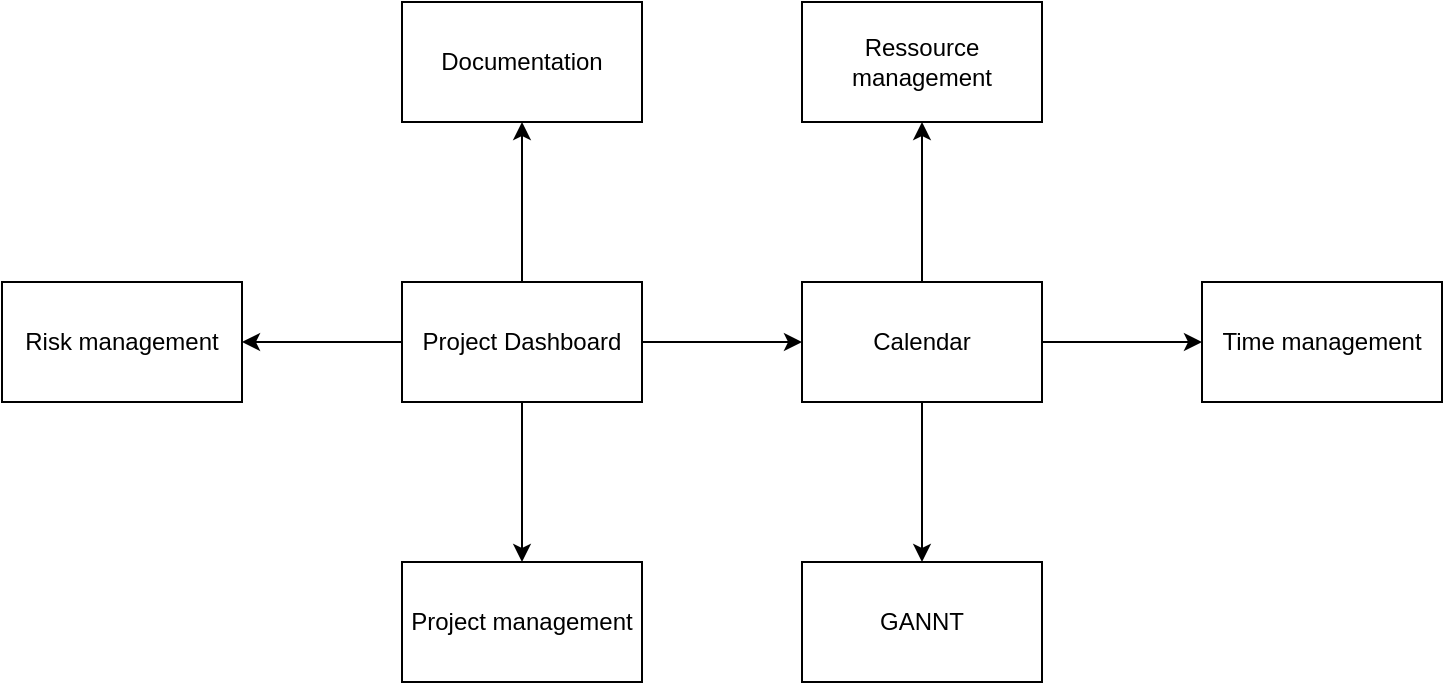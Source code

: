 <mxfile version="24.0.2" type="device">
  <diagram name="Side-1" id="FBis1HKJ4ZTAvGvbIFf1">
    <mxGraphModel dx="1242" dy="535" grid="1" gridSize="10" guides="1" tooltips="1" connect="1" arrows="1" fold="1" page="1" pageScale="1" pageWidth="827" pageHeight="1169" math="0" shadow="0">
      <root>
        <mxCell id="0" />
        <mxCell id="1" parent="0" />
        <mxCell id="2eJlldGCKpMj3hZRuWo--3" value="" style="edgeStyle=orthogonalEdgeStyle;rounded=0;orthogonalLoop=1;jettySize=auto;html=1;" edge="1" parent="1" source="2eJlldGCKpMj3hZRuWo--1" target="2eJlldGCKpMj3hZRuWo--2">
          <mxGeometry relative="1" as="geometry" />
        </mxCell>
        <mxCell id="2eJlldGCKpMj3hZRuWo--5" value="" style="edgeStyle=orthogonalEdgeStyle;rounded=0;orthogonalLoop=1;jettySize=auto;html=1;" edge="1" parent="1" source="2eJlldGCKpMj3hZRuWo--1" target="2eJlldGCKpMj3hZRuWo--4">
          <mxGeometry relative="1" as="geometry" />
        </mxCell>
        <mxCell id="2eJlldGCKpMj3hZRuWo--7" value="" style="edgeStyle=orthogonalEdgeStyle;rounded=0;orthogonalLoop=1;jettySize=auto;html=1;" edge="1" parent="1" source="2eJlldGCKpMj3hZRuWo--1" target="2eJlldGCKpMj3hZRuWo--6">
          <mxGeometry relative="1" as="geometry" />
        </mxCell>
        <mxCell id="2eJlldGCKpMj3hZRuWo--9" value="" style="edgeStyle=orthogonalEdgeStyle;rounded=0;orthogonalLoop=1;jettySize=auto;html=1;" edge="1" parent="1" source="2eJlldGCKpMj3hZRuWo--1" target="2eJlldGCKpMj3hZRuWo--8">
          <mxGeometry relative="1" as="geometry" />
        </mxCell>
        <mxCell id="2eJlldGCKpMj3hZRuWo--1" value="Project Dashboard" style="rounded=0;whiteSpace=wrap;html=1;" vertex="1" parent="1">
          <mxGeometry x="240" y="170" width="120" height="60" as="geometry" />
        </mxCell>
        <mxCell id="2eJlldGCKpMj3hZRuWo--11" value="" style="edgeStyle=orthogonalEdgeStyle;rounded=0;orthogonalLoop=1;jettySize=auto;html=1;" edge="1" parent="1" source="2eJlldGCKpMj3hZRuWo--2" target="2eJlldGCKpMj3hZRuWo--10">
          <mxGeometry relative="1" as="geometry" />
        </mxCell>
        <mxCell id="2eJlldGCKpMj3hZRuWo--13" value="" style="edgeStyle=orthogonalEdgeStyle;rounded=0;orthogonalLoop=1;jettySize=auto;html=1;" edge="1" parent="1" source="2eJlldGCKpMj3hZRuWo--2" target="2eJlldGCKpMj3hZRuWo--12">
          <mxGeometry relative="1" as="geometry" />
        </mxCell>
        <mxCell id="2eJlldGCKpMj3hZRuWo--15" value="" style="edgeStyle=orthogonalEdgeStyle;rounded=0;orthogonalLoop=1;jettySize=auto;html=1;" edge="1" parent="1" source="2eJlldGCKpMj3hZRuWo--2" target="2eJlldGCKpMj3hZRuWo--14">
          <mxGeometry relative="1" as="geometry" />
        </mxCell>
        <mxCell id="2eJlldGCKpMj3hZRuWo--2" value="Calendar" style="whiteSpace=wrap;html=1;rounded=0;" vertex="1" parent="1">
          <mxGeometry x="440" y="170" width="120" height="60" as="geometry" />
        </mxCell>
        <mxCell id="2eJlldGCKpMj3hZRuWo--4" value="Risk management" style="whiteSpace=wrap;html=1;rounded=0;" vertex="1" parent="1">
          <mxGeometry x="40" y="170" width="120" height="60" as="geometry" />
        </mxCell>
        <mxCell id="2eJlldGCKpMj3hZRuWo--6" value="Documentation" style="whiteSpace=wrap;html=1;rounded=0;" vertex="1" parent="1">
          <mxGeometry x="240" y="30" width="120" height="60" as="geometry" />
        </mxCell>
        <mxCell id="2eJlldGCKpMj3hZRuWo--8" value="Project management" style="whiteSpace=wrap;html=1;rounded=0;" vertex="1" parent="1">
          <mxGeometry x="240" y="310" width="120" height="60" as="geometry" />
        </mxCell>
        <mxCell id="2eJlldGCKpMj3hZRuWo--10" value="Ressource management" style="whiteSpace=wrap;html=1;rounded=0;" vertex="1" parent="1">
          <mxGeometry x="440" y="30" width="120" height="60" as="geometry" />
        </mxCell>
        <mxCell id="2eJlldGCKpMj3hZRuWo--12" value="Time management" style="whiteSpace=wrap;html=1;rounded=0;" vertex="1" parent="1">
          <mxGeometry x="640" y="170" width="120" height="60" as="geometry" />
        </mxCell>
        <mxCell id="2eJlldGCKpMj3hZRuWo--14" value="GANNT" style="whiteSpace=wrap;html=1;rounded=0;" vertex="1" parent="1">
          <mxGeometry x="440" y="310" width="120" height="60" as="geometry" />
        </mxCell>
      </root>
    </mxGraphModel>
  </diagram>
</mxfile>
